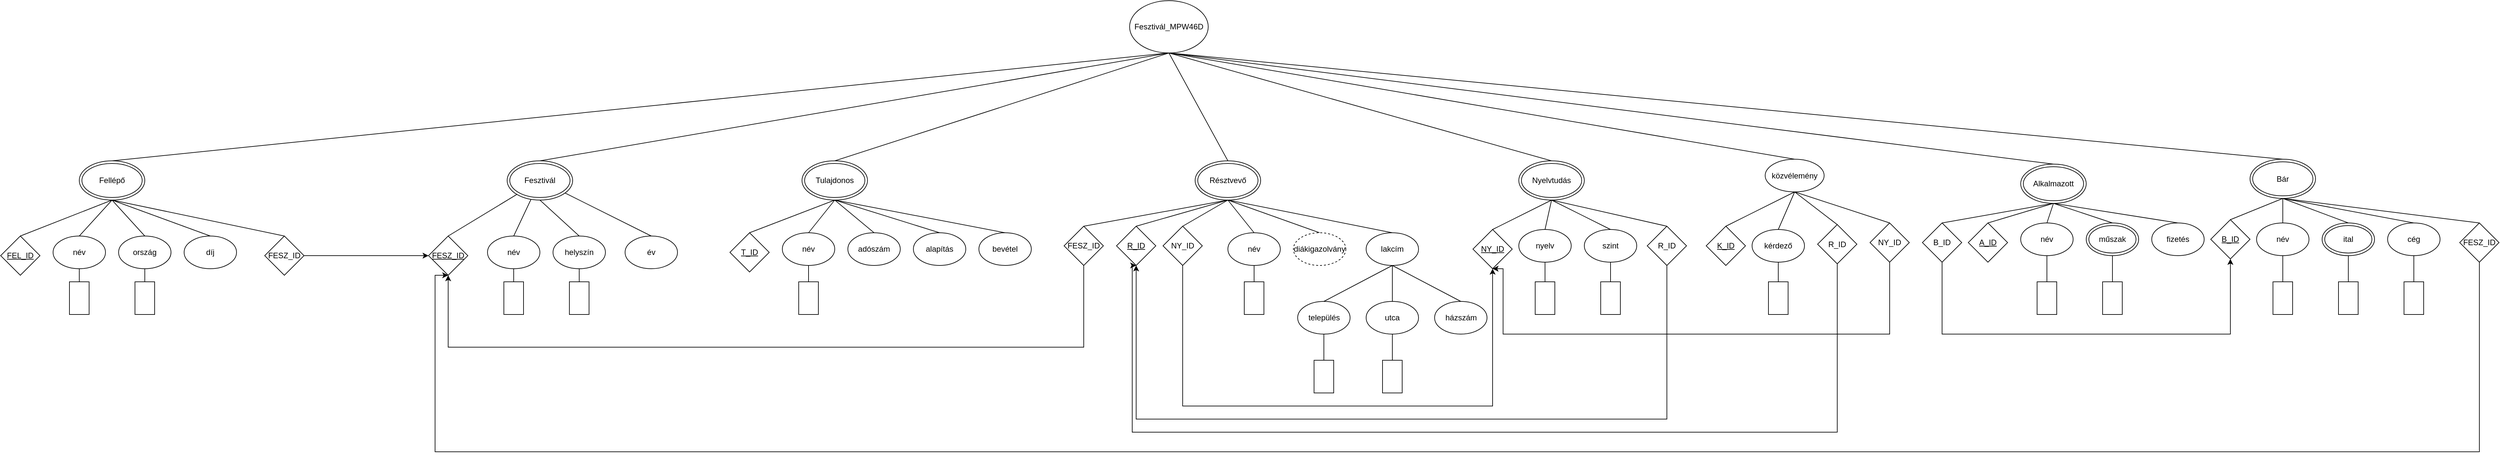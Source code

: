 <mxfile version="20.5.3" type="device"><diagram name="1 oldal" id="101MxTv3Xg7tG3kSUqli"><mxGraphModel dx="2249" dy="840" grid="1" gridSize="10" guides="1" tooltips="1" connect="1" arrows="1" fold="1" page="1" pageScale="1" pageWidth="827" pageHeight="1169" math="0" shadow="0"><root><mxCell id="0"/><mxCell id="1" parent="0"/><mxCell id="aKQIrIqUcrQ44Z01r4tK-48" style="rounded=0;orthogonalLoop=1;jettySize=auto;html=1;exitX=0.5;exitY=0;exitDx=0;exitDy=0;endArrow=none;endFill=0;" parent="1" source="aKQIrIqUcrQ44Z01r4tK-22" target="aKQIrIqUcrQ44Z01r4tK-35" edge="1"><mxGeometry relative="1" as="geometry"/></mxCell><mxCell id="aKQIrIqUcrQ44Z01r4tK-22" value="&lt;u&gt;FESZ_ID&lt;/u&gt;" style="rhombus;whiteSpace=wrap;html=1;" parent="1" vertex="1"><mxGeometry x="60" y="450" width="60" height="60" as="geometry"/></mxCell><mxCell id="aKQIrIqUcrQ44Z01r4tK-49" style="rounded=0;orthogonalLoop=1;jettySize=auto;html=1;exitX=0.5;exitY=0;exitDx=0;exitDy=0;endArrow=none;endFill=0;" parent="1" source="aKQIrIqUcrQ44Z01r4tK-23" target="aKQIrIqUcrQ44Z01r4tK-35" edge="1"><mxGeometry relative="1" as="geometry"/></mxCell><mxCell id="Y5P5BFj-I7eYwHxL4jxm-52" style="edgeStyle=orthogonalEdgeStyle;rounded=0;orthogonalLoop=1;jettySize=auto;html=1;exitX=0.5;exitY=1;exitDx=0;exitDy=0;entryX=0.5;entryY=0;entryDx=0;entryDy=0;endArrow=none;endFill=0;" edge="1" parent="1" source="aKQIrIqUcrQ44Z01r4tK-23" target="Y5P5BFj-I7eYwHxL4jxm-47"><mxGeometry relative="1" as="geometry"/></mxCell><mxCell id="aKQIrIqUcrQ44Z01r4tK-23" value="név" style="ellipse;whiteSpace=wrap;html=1;" parent="1" vertex="1"><mxGeometry x="150" y="450" width="80" height="50" as="geometry"/></mxCell><mxCell id="aKQIrIqUcrQ44Z01r4tK-50" style="rounded=0;orthogonalLoop=1;jettySize=auto;html=1;exitX=0.5;exitY=0;exitDx=0;exitDy=0;entryX=0.5;entryY=1;entryDx=0;entryDy=0;endArrow=none;endFill=0;" parent="1" source="aKQIrIqUcrQ44Z01r4tK-24" target="aKQIrIqUcrQ44Z01r4tK-35" edge="1"><mxGeometry relative="1" as="geometry"/></mxCell><mxCell id="Y5P5BFj-I7eYwHxL4jxm-53" style="edgeStyle=orthogonalEdgeStyle;rounded=0;orthogonalLoop=1;jettySize=auto;html=1;exitX=0.5;exitY=1;exitDx=0;exitDy=0;entryX=0.5;entryY=0;entryDx=0;entryDy=0;endArrow=none;endFill=0;" edge="1" parent="1" source="aKQIrIqUcrQ44Z01r4tK-24" target="Y5P5BFj-I7eYwHxL4jxm-46"><mxGeometry relative="1" as="geometry"/></mxCell><mxCell id="aKQIrIqUcrQ44Z01r4tK-24" value="helyszín" style="ellipse;whiteSpace=wrap;html=1;" parent="1" vertex="1"><mxGeometry x="250" y="450" width="80" height="50" as="geometry"/></mxCell><mxCell id="aKQIrIqUcrQ44Z01r4tK-51" style="rounded=0;orthogonalLoop=1;jettySize=auto;html=1;exitX=0.5;exitY=0;exitDx=0;exitDy=0;endArrow=none;endFill=0;" parent="1" source="aKQIrIqUcrQ44Z01r4tK-25" target="aKQIrIqUcrQ44Z01r4tK-35" edge="1"><mxGeometry relative="1" as="geometry"/></mxCell><mxCell id="aKQIrIqUcrQ44Z01r4tK-25" value="év" style="ellipse;whiteSpace=wrap;html=1;" parent="1" vertex="1"><mxGeometry x="360" y="450" width="80" height="50" as="geometry"/></mxCell><mxCell id="aKQIrIqUcrQ44Z01r4tK-127" style="rounded=0;orthogonalLoop=1;jettySize=auto;html=1;exitX=0.5;exitY=0;exitDx=0;exitDy=0;entryX=0.5;entryY=1;entryDx=0;entryDy=0;endArrow=none;endFill=0;" parent="1" source="aKQIrIqUcrQ44Z01r4tK-35" target="aKQIrIqUcrQ44Z01r4tK-125" edge="1"><mxGeometry relative="1" as="geometry"/></mxCell><mxCell id="aKQIrIqUcrQ44Z01r4tK-35" value="Fesztivál" style="ellipse;shape=doubleEllipse;whiteSpace=wrap;html=1;" parent="1" vertex="1"><mxGeometry x="180" y="335" width="100" height="60" as="geometry"/></mxCell><mxCell id="aKQIrIqUcrQ44Z01r4tK-128" style="rounded=0;orthogonalLoop=1;jettySize=auto;html=1;exitX=0.5;exitY=0;exitDx=0;exitDy=0;entryX=0.5;entryY=1;entryDx=0;entryDy=0;endArrow=none;endFill=0;" parent="1" source="aKQIrIqUcrQ44Z01r4tK-41" target="aKQIrIqUcrQ44Z01r4tK-125" edge="1"><mxGeometry relative="1" as="geometry"/></mxCell><mxCell id="aKQIrIqUcrQ44Z01r4tK-41" value="Tulajdonos" style="ellipse;shape=doubleEllipse;whiteSpace=wrap;html=1;" parent="1" vertex="1"><mxGeometry x="630" y="335" width="100" height="60" as="geometry"/></mxCell><mxCell id="aKQIrIqUcrQ44Z01r4tK-53" style="rounded=0;orthogonalLoop=1;jettySize=auto;html=1;exitX=0.5;exitY=0;exitDx=0;exitDy=0;entryX=0.5;entryY=1;entryDx=0;entryDy=0;endArrow=none;endFill=0;" parent="1" source="aKQIrIqUcrQ44Z01r4tK-42" target="aKQIrIqUcrQ44Z01r4tK-41" edge="1"><mxGeometry relative="1" as="geometry"/></mxCell><mxCell id="Y5P5BFj-I7eYwHxL4jxm-54" style="edgeStyle=orthogonalEdgeStyle;rounded=0;orthogonalLoop=1;jettySize=auto;html=1;exitX=0.5;exitY=1;exitDx=0;exitDy=0;entryX=0.5;entryY=0;entryDx=0;entryDy=0;endArrow=none;endFill=0;" edge="1" parent="1" source="aKQIrIqUcrQ44Z01r4tK-42" target="Y5P5BFj-I7eYwHxL4jxm-45"><mxGeometry relative="1" as="geometry"/></mxCell><mxCell id="aKQIrIqUcrQ44Z01r4tK-42" value="név" style="ellipse;whiteSpace=wrap;html=1;" parent="1" vertex="1"><mxGeometry x="600" y="445" width="80" height="50" as="geometry"/></mxCell><mxCell id="aKQIrIqUcrQ44Z01r4tK-54" style="rounded=0;orthogonalLoop=1;jettySize=auto;html=1;exitX=0.5;exitY=0;exitDx=0;exitDy=0;entryX=0.5;entryY=1;entryDx=0;entryDy=0;endArrow=none;endFill=0;" parent="1" source="aKQIrIqUcrQ44Z01r4tK-43" target="aKQIrIqUcrQ44Z01r4tK-41" edge="1"><mxGeometry relative="1" as="geometry"/></mxCell><mxCell id="aKQIrIqUcrQ44Z01r4tK-43" value="adószám" style="ellipse;whiteSpace=wrap;html=1;" parent="1" vertex="1"><mxGeometry x="700" y="445" width="80" height="50" as="geometry"/></mxCell><mxCell id="aKQIrIqUcrQ44Z01r4tK-52" style="rounded=0;orthogonalLoop=1;jettySize=auto;html=1;exitX=0.5;exitY=0;exitDx=0;exitDy=0;entryX=0.5;entryY=1;entryDx=0;entryDy=0;endArrow=none;endFill=0;" parent="1" source="aKQIrIqUcrQ44Z01r4tK-44" target="aKQIrIqUcrQ44Z01r4tK-41" edge="1"><mxGeometry relative="1" as="geometry"/></mxCell><mxCell id="aKQIrIqUcrQ44Z01r4tK-44" value="&lt;u&gt;T_ID&lt;/u&gt;" style="rhombus;whiteSpace=wrap;html=1;" parent="1" vertex="1"><mxGeometry x="520" y="445" width="60" height="60" as="geometry"/></mxCell><mxCell id="aKQIrIqUcrQ44Z01r4tK-56" style="rounded=0;orthogonalLoop=1;jettySize=auto;html=1;exitX=0.5;exitY=0;exitDx=0;exitDy=0;entryX=0.5;entryY=1;entryDx=0;entryDy=0;endArrow=none;endFill=0;" parent="1" source="aKQIrIqUcrQ44Z01r4tK-55" target="aKQIrIqUcrQ44Z01r4tK-41" edge="1"><mxGeometry relative="1" as="geometry"/></mxCell><mxCell id="aKQIrIqUcrQ44Z01r4tK-55" value="alapítás" style="ellipse;whiteSpace=wrap;html=1;" parent="1" vertex="1"><mxGeometry x="800" y="445" width="80" height="50" as="geometry"/></mxCell><mxCell id="aKQIrIqUcrQ44Z01r4tK-58" style="rounded=0;orthogonalLoop=1;jettySize=auto;html=1;exitX=0.5;exitY=0;exitDx=0;exitDy=0;entryX=0.5;entryY=1;entryDx=0;entryDy=0;endArrow=none;endFill=0;" parent="1" source="aKQIrIqUcrQ44Z01r4tK-57" target="aKQIrIqUcrQ44Z01r4tK-41" edge="1"><mxGeometry relative="1" as="geometry"/></mxCell><mxCell id="aKQIrIqUcrQ44Z01r4tK-57" value="bevétel" style="ellipse;whiteSpace=wrap;html=1;" parent="1" vertex="1"><mxGeometry x="900" y="445" width="80" height="50" as="geometry"/></mxCell><mxCell id="aKQIrIqUcrQ44Z01r4tK-126" style="rounded=0;orthogonalLoop=1;jettySize=auto;html=1;exitX=0.5;exitY=0;exitDx=0;exitDy=0;entryX=0.5;entryY=1;entryDx=0;entryDy=0;endArrow=none;endFill=0;" parent="1" source="aKQIrIqUcrQ44Z01r4tK-59" target="aKQIrIqUcrQ44Z01r4tK-125" edge="1"><mxGeometry relative="1" as="geometry"/></mxCell><mxCell id="aKQIrIqUcrQ44Z01r4tK-59" value="Fellépő" style="ellipse;shape=doubleEllipse;whiteSpace=wrap;html=1;" parent="1" vertex="1"><mxGeometry x="-473" y="335" width="100" height="60" as="geometry"/></mxCell><mxCell id="aKQIrIqUcrQ44Z01r4tK-60" style="rounded=0;orthogonalLoop=1;jettySize=auto;html=1;exitX=0.5;exitY=0;exitDx=0;exitDy=0;entryX=0.5;entryY=1;entryDx=0;entryDy=0;endArrow=none;endFill=0;" parent="1" source="aKQIrIqUcrQ44Z01r4tK-61" target="aKQIrIqUcrQ44Z01r4tK-59" edge="1"><mxGeometry relative="1" as="geometry"/></mxCell><mxCell id="Y5P5BFj-I7eYwHxL4jxm-50" style="edgeStyle=orthogonalEdgeStyle;rounded=0;orthogonalLoop=1;jettySize=auto;html=1;exitX=0.5;exitY=1;exitDx=0;exitDy=0;entryX=0.5;entryY=0;entryDx=0;entryDy=0;endArrow=none;endFill=0;" edge="1" parent="1" source="aKQIrIqUcrQ44Z01r4tK-61" target="Y5P5BFj-I7eYwHxL4jxm-48"><mxGeometry relative="1" as="geometry"/></mxCell><mxCell id="aKQIrIqUcrQ44Z01r4tK-61" value="név" style="ellipse;whiteSpace=wrap;html=1;" parent="1" vertex="1"><mxGeometry x="-513" y="450" width="80" height="50" as="geometry"/></mxCell><mxCell id="aKQIrIqUcrQ44Z01r4tK-62" style="rounded=0;orthogonalLoop=1;jettySize=auto;html=1;exitX=0.5;exitY=0;exitDx=0;exitDy=0;entryX=0.5;entryY=1;entryDx=0;entryDy=0;endArrow=none;endFill=0;" parent="1" source="aKQIrIqUcrQ44Z01r4tK-63" target="aKQIrIqUcrQ44Z01r4tK-59" edge="1"><mxGeometry relative="1" as="geometry"/></mxCell><mxCell id="Y5P5BFj-I7eYwHxL4jxm-51" style="edgeStyle=orthogonalEdgeStyle;rounded=0;orthogonalLoop=1;jettySize=auto;html=1;exitX=0.5;exitY=1;exitDx=0;exitDy=0;entryX=0.5;entryY=0;entryDx=0;entryDy=0;endArrow=none;endFill=0;" edge="1" parent="1" source="aKQIrIqUcrQ44Z01r4tK-63" target="Y5P5BFj-I7eYwHxL4jxm-49"><mxGeometry relative="1" as="geometry"/></mxCell><mxCell id="aKQIrIqUcrQ44Z01r4tK-63" value="ország" style="ellipse;whiteSpace=wrap;html=1;" parent="1" vertex="1"><mxGeometry x="-413" y="450" width="80" height="50" as="geometry"/></mxCell><mxCell id="aKQIrIqUcrQ44Z01r4tK-64" style="rounded=0;orthogonalLoop=1;jettySize=auto;html=1;exitX=0.5;exitY=0;exitDx=0;exitDy=0;entryX=0.5;entryY=1;entryDx=0;entryDy=0;endArrow=none;endFill=0;" parent="1" source="aKQIrIqUcrQ44Z01r4tK-65" target="aKQIrIqUcrQ44Z01r4tK-59" edge="1"><mxGeometry relative="1" as="geometry"/></mxCell><mxCell id="aKQIrIqUcrQ44Z01r4tK-65" value="&lt;u&gt;FEL_ID&lt;/u&gt;" style="rhombus;whiteSpace=wrap;html=1;" parent="1" vertex="1"><mxGeometry x="-593" y="450" width="60" height="60" as="geometry"/></mxCell><mxCell id="aKQIrIqUcrQ44Z01r4tK-66" style="rounded=0;orthogonalLoop=1;jettySize=auto;html=1;exitX=0.5;exitY=0;exitDx=0;exitDy=0;entryX=0.5;entryY=1;entryDx=0;entryDy=0;endArrow=none;endFill=0;" parent="1" source="aKQIrIqUcrQ44Z01r4tK-67" target="aKQIrIqUcrQ44Z01r4tK-59" edge="1"><mxGeometry relative="1" as="geometry"/></mxCell><mxCell id="aKQIrIqUcrQ44Z01r4tK-67" value="díj" style="ellipse;whiteSpace=wrap;html=1;" parent="1" vertex="1"><mxGeometry x="-313" y="450" width="80" height="50" as="geometry"/></mxCell><mxCell id="aKQIrIqUcrQ44Z01r4tK-132" style="rounded=0;orthogonalLoop=1;jettySize=auto;html=1;exitX=0.5;exitY=0;exitDx=0;exitDy=0;entryX=0.5;entryY=1;entryDx=0;entryDy=0;endArrow=none;endFill=0;" parent="1" source="aKQIrIqUcrQ44Z01r4tK-70" target="aKQIrIqUcrQ44Z01r4tK-125" edge="1"><mxGeometry relative="1" as="geometry"/></mxCell><mxCell id="aKQIrIqUcrQ44Z01r4tK-70" value="Bár" style="ellipse;shape=doubleEllipse;whiteSpace=wrap;html=1;" parent="1" vertex="1"><mxGeometry x="2840" y="332.5" width="100" height="60" as="geometry"/></mxCell><mxCell id="aKQIrIqUcrQ44Z01r4tK-71" style="rounded=0;orthogonalLoop=1;jettySize=auto;html=1;exitX=0.5;exitY=0;exitDx=0;exitDy=0;entryX=0.5;entryY=1;entryDx=0;entryDy=0;endArrow=none;endFill=0;" parent="1" source="aKQIrIqUcrQ44Z01r4tK-72" target="aKQIrIqUcrQ44Z01r4tK-70" edge="1"><mxGeometry relative="1" as="geometry"/></mxCell><mxCell id="Y5P5BFj-I7eYwHxL4jxm-63" style="edgeStyle=orthogonalEdgeStyle;rounded=0;orthogonalLoop=1;jettySize=auto;html=1;exitX=0.5;exitY=1;exitDx=0;exitDy=0;entryX=0.5;entryY=0;entryDx=0;entryDy=0;endArrow=none;endFill=0;" edge="1" parent="1" source="aKQIrIqUcrQ44Z01r4tK-72" target="Y5P5BFj-I7eYwHxL4jxm-36"><mxGeometry relative="1" as="geometry"/></mxCell><mxCell id="aKQIrIqUcrQ44Z01r4tK-72" value="név" style="ellipse;whiteSpace=wrap;html=1;" parent="1" vertex="1"><mxGeometry x="2850" y="430" width="80" height="50" as="geometry"/></mxCell><mxCell id="aKQIrIqUcrQ44Z01r4tK-75" style="rounded=0;orthogonalLoop=1;jettySize=auto;html=1;exitX=0.5;exitY=0;exitDx=0;exitDy=0;entryX=0.5;entryY=1;entryDx=0;entryDy=0;endArrow=none;endFill=0;" parent="1" source="aKQIrIqUcrQ44Z01r4tK-76" target="aKQIrIqUcrQ44Z01r4tK-70" edge="1"><mxGeometry relative="1" as="geometry"/></mxCell><mxCell id="aKQIrIqUcrQ44Z01r4tK-76" value="&lt;u&gt;B_ID&lt;/u&gt;" style="rhombus;whiteSpace=wrap;html=1;" parent="1" vertex="1"><mxGeometry x="2780" y="425" width="60" height="60" as="geometry"/></mxCell><mxCell id="aKQIrIqUcrQ44Z01r4tK-77" style="rounded=0;orthogonalLoop=1;jettySize=auto;html=1;exitX=0.5;exitY=0;exitDx=0;exitDy=0;entryX=0.5;entryY=1;entryDx=0;entryDy=0;endArrow=none;endFill=0;" parent="1" source="aKQIrIqUcrQ44Z01r4tK-78" target="aKQIrIqUcrQ44Z01r4tK-70" edge="1"><mxGeometry relative="1" as="geometry"/></mxCell><mxCell id="Y5P5BFj-I7eYwHxL4jxm-65" style="edgeStyle=orthogonalEdgeStyle;rounded=0;orthogonalLoop=1;jettySize=auto;html=1;exitX=0.5;exitY=1;exitDx=0;exitDy=0;entryX=0.5;entryY=0;entryDx=0;entryDy=0;endArrow=none;endFill=0;" edge="1" parent="1" source="aKQIrIqUcrQ44Z01r4tK-78" target="Y5P5BFj-I7eYwHxL4jxm-34"><mxGeometry relative="1" as="geometry"/></mxCell><mxCell id="aKQIrIqUcrQ44Z01r4tK-78" value="cég" style="ellipse;whiteSpace=wrap;html=1;" parent="1" vertex="1"><mxGeometry x="3050" y="430" width="80" height="50" as="geometry"/></mxCell><mxCell id="aKQIrIqUcrQ44Z01r4tK-83" style="rounded=0;orthogonalLoop=1;jettySize=auto;html=1;exitX=0.5;exitY=0;exitDx=0;exitDy=0;entryX=0.5;entryY=1;entryDx=0;entryDy=0;endArrow=none;endFill=0;" parent="1" source="aKQIrIqUcrQ44Z01r4tK-81" target="aKQIrIqUcrQ44Z01r4tK-70" edge="1"><mxGeometry relative="1" as="geometry"/></mxCell><mxCell id="Y5P5BFj-I7eYwHxL4jxm-64" style="edgeStyle=orthogonalEdgeStyle;rounded=0;orthogonalLoop=1;jettySize=auto;html=1;exitX=0.5;exitY=1;exitDx=0;exitDy=0;entryX=0.5;entryY=0;entryDx=0;entryDy=0;endArrow=none;endFill=0;" edge="1" parent="1" source="aKQIrIqUcrQ44Z01r4tK-81" target="Y5P5BFj-I7eYwHxL4jxm-35"><mxGeometry relative="1" as="geometry"/></mxCell><mxCell id="aKQIrIqUcrQ44Z01r4tK-81" value="ital" style="ellipse;shape=doubleEllipse;whiteSpace=wrap;html=1;" parent="1" vertex="1"><mxGeometry x="2950" y="430" width="80" height="50" as="geometry"/></mxCell><mxCell id="aKQIrIqUcrQ44Z01r4tK-130" style="rounded=0;orthogonalLoop=1;jettySize=auto;html=1;exitX=0.5;exitY=0;exitDx=0;exitDy=0;entryX=0.5;entryY=1;entryDx=0;entryDy=0;endArrow=none;endFill=0;" parent="1" source="aKQIrIqUcrQ44Z01r4tK-84" target="aKQIrIqUcrQ44Z01r4tK-125" edge="1"><mxGeometry relative="1" as="geometry"/></mxCell><mxCell id="aKQIrIqUcrQ44Z01r4tK-84" value="Alkalmazott" style="ellipse;shape=doubleEllipse;whiteSpace=wrap;html=1;" parent="1" vertex="1"><mxGeometry x="2490" y="340" width="100" height="60" as="geometry"/></mxCell><mxCell id="aKQIrIqUcrQ44Z01r4tK-85" style="rounded=0;orthogonalLoop=1;jettySize=auto;html=1;exitX=0.5;exitY=0;exitDx=0;exitDy=0;entryX=0.5;entryY=1;entryDx=0;entryDy=0;endArrow=none;endFill=0;" parent="1" source="aKQIrIqUcrQ44Z01r4tK-86" target="aKQIrIqUcrQ44Z01r4tK-84" edge="1"><mxGeometry relative="1" as="geometry"/></mxCell><mxCell id="Y5P5BFj-I7eYwHxL4jxm-61" style="edgeStyle=orthogonalEdgeStyle;rounded=0;orthogonalLoop=1;jettySize=auto;html=1;exitX=0.5;exitY=1;exitDx=0;exitDy=0;entryX=0.5;entryY=0;entryDx=0;entryDy=0;endArrow=none;endFill=0;" edge="1" parent="1" source="aKQIrIqUcrQ44Z01r4tK-86" target="Y5P5BFj-I7eYwHxL4jxm-37"><mxGeometry relative="1" as="geometry"/></mxCell><mxCell id="aKQIrIqUcrQ44Z01r4tK-86" value="név" style="ellipse;whiteSpace=wrap;html=1;" parent="1" vertex="1"><mxGeometry x="2490" y="430" width="80" height="50" as="geometry"/></mxCell><mxCell id="aKQIrIqUcrQ44Z01r4tK-87" style="rounded=0;orthogonalLoop=1;jettySize=auto;html=1;exitX=0.5;exitY=0;exitDx=0;exitDy=0;entryX=0.5;entryY=1;entryDx=0;entryDy=0;endArrow=none;endFill=0;" parent="1" source="aKQIrIqUcrQ44Z01r4tK-93" target="aKQIrIqUcrQ44Z01r4tK-84" edge="1"><mxGeometry relative="1" as="geometry"><mxPoint x="2600" y="450" as="sourcePoint"/></mxGeometry></mxCell><mxCell id="aKQIrIqUcrQ44Z01r4tK-89" style="rounded=0;orthogonalLoop=1;jettySize=auto;html=1;exitX=0.5;exitY=0;exitDx=0;exitDy=0;entryX=0.5;entryY=1;entryDx=0;entryDy=0;endArrow=none;endFill=0;" parent="1" source="aKQIrIqUcrQ44Z01r4tK-90" target="aKQIrIqUcrQ44Z01r4tK-84" edge="1"><mxGeometry relative="1" as="geometry"/></mxCell><mxCell id="aKQIrIqUcrQ44Z01r4tK-90" value="&lt;u&gt;A_ID&lt;/u&gt;" style="rhombus;whiteSpace=wrap;html=1;" parent="1" vertex="1"><mxGeometry x="2410" y="430" width="60" height="60" as="geometry"/></mxCell><mxCell id="aKQIrIqUcrQ44Z01r4tK-91" style="rounded=0;orthogonalLoop=1;jettySize=auto;html=1;exitX=0.5;exitY=0;exitDx=0;exitDy=0;entryX=0.5;entryY=1;entryDx=0;entryDy=0;endArrow=none;endFill=0;" parent="1" source="aKQIrIqUcrQ44Z01r4tK-92" target="aKQIrIqUcrQ44Z01r4tK-84" edge="1"><mxGeometry relative="1" as="geometry"/></mxCell><mxCell id="aKQIrIqUcrQ44Z01r4tK-92" value="fizetés" style="ellipse;whiteSpace=wrap;html=1;" parent="1" vertex="1"><mxGeometry x="2690" y="430" width="80" height="50" as="geometry"/></mxCell><mxCell id="Y5P5BFj-I7eYwHxL4jxm-62" style="edgeStyle=orthogonalEdgeStyle;rounded=0;orthogonalLoop=1;jettySize=auto;html=1;exitX=0.5;exitY=1;exitDx=0;exitDy=0;entryX=0.5;entryY=0;entryDx=0;entryDy=0;endArrow=none;endFill=0;" edge="1" parent="1" source="aKQIrIqUcrQ44Z01r4tK-93" target="Y5P5BFj-I7eYwHxL4jxm-38"><mxGeometry relative="1" as="geometry"/></mxCell><mxCell id="aKQIrIqUcrQ44Z01r4tK-93" value="műszak" style="ellipse;shape=doubleEllipse;whiteSpace=wrap;html=1;" parent="1" vertex="1"><mxGeometry x="2590" y="430" width="80" height="50" as="geometry"/></mxCell><mxCell id="aKQIrIqUcrQ44Z01r4tK-129" style="rounded=0;orthogonalLoop=1;jettySize=auto;html=1;exitX=0.5;exitY=0;exitDx=0;exitDy=0;entryX=0.5;entryY=1;entryDx=0;entryDy=0;endArrow=none;endFill=0;" parent="1" source="aKQIrIqUcrQ44Z01r4tK-94" target="aKQIrIqUcrQ44Z01r4tK-125" edge="1"><mxGeometry relative="1" as="geometry"/></mxCell><mxCell id="aKQIrIqUcrQ44Z01r4tK-94" value="Résztvevő" style="ellipse;shape=doubleEllipse;whiteSpace=wrap;html=1;" parent="1" vertex="1"><mxGeometry x="1230" y="335" width="100" height="60" as="geometry"/></mxCell><mxCell id="aKQIrIqUcrQ44Z01r4tK-95" style="rounded=0;orthogonalLoop=1;jettySize=auto;html=1;exitX=0.5;exitY=0;exitDx=0;exitDy=0;entryX=0.5;entryY=1;entryDx=0;entryDy=0;endArrow=none;endFill=0;" parent="1" source="aKQIrIqUcrQ44Z01r4tK-96" target="aKQIrIqUcrQ44Z01r4tK-94" edge="1"><mxGeometry relative="1" as="geometry"/></mxCell><mxCell id="Y5P5BFj-I7eYwHxL4jxm-55" style="edgeStyle=orthogonalEdgeStyle;rounded=0;orthogonalLoop=1;jettySize=auto;html=1;exitX=0.5;exitY=1;exitDx=0;exitDy=0;entryX=0.5;entryY=0;entryDx=0;entryDy=0;endArrow=none;endFill=0;" edge="1" parent="1" source="aKQIrIqUcrQ44Z01r4tK-96" target="Y5P5BFj-I7eYwHxL4jxm-44"><mxGeometry relative="1" as="geometry"/></mxCell><mxCell id="aKQIrIqUcrQ44Z01r4tK-96" value="név" style="ellipse;whiteSpace=wrap;html=1;" parent="1" vertex="1"><mxGeometry x="1280" y="445" width="80" height="50" as="geometry"/></mxCell><mxCell id="aKQIrIqUcrQ44Z01r4tK-99" style="rounded=0;orthogonalLoop=1;jettySize=auto;html=1;exitX=0.5;exitY=0;exitDx=0;exitDy=0;entryX=0.5;entryY=1;entryDx=0;entryDy=0;endArrow=none;endFill=0;" parent="1" source="aKQIrIqUcrQ44Z01r4tK-100" target="aKQIrIqUcrQ44Z01r4tK-94" edge="1"><mxGeometry relative="1" as="geometry"/></mxCell><mxCell id="aKQIrIqUcrQ44Z01r4tK-100" value="&lt;u&gt;R_ID&lt;/u&gt;" style="rhombus;whiteSpace=wrap;html=1;" parent="1" vertex="1"><mxGeometry x="1110" y="435" width="60" height="60" as="geometry"/></mxCell><mxCell id="aKQIrIqUcrQ44Z01r4tK-105" style="rounded=0;orthogonalLoop=1;jettySize=auto;html=1;exitX=0.5;exitY=0;exitDx=0;exitDy=0;entryX=0.5;entryY=1;entryDx=0;entryDy=0;endArrow=none;endFill=0;" parent="1" source="aKQIrIqUcrQ44Z01r4tK-104" target="aKQIrIqUcrQ44Z01r4tK-94" edge="1"><mxGeometry relative="1" as="geometry"/></mxCell><mxCell id="aKQIrIqUcrQ44Z01r4tK-104" value="diákigazolvány" style="ellipse;whiteSpace=wrap;html=1;dashed=1;" parent="1" vertex="1"><mxGeometry x="1380" y="445" width="80" height="50" as="geometry"/></mxCell><mxCell id="aKQIrIqUcrQ44Z01r4tK-108" style="rounded=0;orthogonalLoop=1;jettySize=auto;html=1;exitX=0.5;exitY=0;exitDx=0;exitDy=0;entryX=0.5;entryY=1;entryDx=0;entryDy=0;endArrow=none;endFill=0;" parent="1" source="aKQIrIqUcrQ44Z01r4tK-107" target="aKQIrIqUcrQ44Z01r4tK-94" edge="1"><mxGeometry relative="1" as="geometry"/></mxCell><mxCell id="aKQIrIqUcrQ44Z01r4tK-107" value="lakcím" style="ellipse;whiteSpace=wrap;html=1;" parent="1" vertex="1"><mxGeometry x="1491" y="445" width="80" height="50" as="geometry"/></mxCell><mxCell id="aKQIrIqUcrQ44Z01r4tK-113" style="rounded=0;orthogonalLoop=1;jettySize=auto;html=1;exitX=0.5;exitY=0;exitDx=0;exitDy=0;entryX=0.5;entryY=1;entryDx=0;entryDy=0;endArrow=none;endFill=0;" parent="1" source="aKQIrIqUcrQ44Z01r4tK-110" target="aKQIrIqUcrQ44Z01r4tK-107" edge="1"><mxGeometry relative="1" as="geometry"/></mxCell><mxCell id="Y5P5BFj-I7eYwHxL4jxm-56" style="edgeStyle=orthogonalEdgeStyle;rounded=0;orthogonalLoop=1;jettySize=auto;html=1;exitX=0.5;exitY=1;exitDx=0;exitDy=0;entryX=0.5;entryY=0;entryDx=0;entryDy=0;endArrow=none;endFill=0;" edge="1" parent="1" source="aKQIrIqUcrQ44Z01r4tK-110" target="Y5P5BFj-I7eYwHxL4jxm-43"><mxGeometry relative="1" as="geometry"/></mxCell><mxCell id="aKQIrIqUcrQ44Z01r4tK-110" value="település" style="ellipse;whiteSpace=wrap;html=1;" parent="1" vertex="1"><mxGeometry x="1386.5" y="550" width="80" height="50" as="geometry"/></mxCell><mxCell id="aKQIrIqUcrQ44Z01r4tK-114" style="rounded=0;orthogonalLoop=1;jettySize=auto;html=1;exitX=0.5;exitY=0;exitDx=0;exitDy=0;entryX=0.5;entryY=1;entryDx=0;entryDy=0;endArrow=none;endFill=0;" parent="1" source="aKQIrIqUcrQ44Z01r4tK-111" target="aKQIrIqUcrQ44Z01r4tK-107" edge="1"><mxGeometry relative="1" as="geometry"/></mxCell><mxCell id="Y5P5BFj-I7eYwHxL4jxm-57" style="edgeStyle=orthogonalEdgeStyle;rounded=0;orthogonalLoop=1;jettySize=auto;html=1;exitX=0.5;exitY=1;exitDx=0;exitDy=0;entryX=0.5;entryY=0;entryDx=0;entryDy=0;endArrow=none;endFill=0;" edge="1" parent="1" source="aKQIrIqUcrQ44Z01r4tK-111" target="Y5P5BFj-I7eYwHxL4jxm-42"><mxGeometry relative="1" as="geometry"/></mxCell><mxCell id="aKQIrIqUcrQ44Z01r4tK-111" value="utca" style="ellipse;whiteSpace=wrap;html=1;" parent="1" vertex="1"><mxGeometry x="1491" y="550" width="80" height="50" as="geometry"/></mxCell><mxCell id="aKQIrIqUcrQ44Z01r4tK-115" style="rounded=0;orthogonalLoop=1;jettySize=auto;html=1;exitX=0.5;exitY=0;exitDx=0;exitDy=0;entryX=0.5;entryY=1;entryDx=0;entryDy=0;endArrow=none;endFill=0;" parent="1" source="aKQIrIqUcrQ44Z01r4tK-112" target="aKQIrIqUcrQ44Z01r4tK-107" edge="1"><mxGeometry relative="1" as="geometry"/></mxCell><mxCell id="aKQIrIqUcrQ44Z01r4tK-112" value="házszám" style="ellipse;whiteSpace=wrap;html=1;" parent="1" vertex="1"><mxGeometry x="1595.5" y="550" width="80" height="50" as="geometry"/></mxCell><mxCell id="aKQIrIqUcrQ44Z01r4tK-131" style="rounded=0;orthogonalLoop=1;jettySize=auto;html=1;exitX=0.5;exitY=0;exitDx=0;exitDy=0;entryX=0.5;entryY=1;entryDx=0;entryDy=0;endArrow=none;endFill=0;" parent="1" source="aKQIrIqUcrQ44Z01r4tK-116" target="aKQIrIqUcrQ44Z01r4tK-125" edge="1"><mxGeometry relative="1" as="geometry"/></mxCell><mxCell id="aKQIrIqUcrQ44Z01r4tK-116" value="Nyelvtudás" style="ellipse;shape=doubleEllipse;whiteSpace=wrap;html=1;" parent="1" vertex="1"><mxGeometry x="1724" y="335" width="100" height="60" as="geometry"/></mxCell><mxCell id="Y5P5BFj-I7eYwHxL4jxm-30" style="edgeStyle=none;rounded=0;orthogonalLoop=1;jettySize=auto;html=1;exitX=0.5;exitY=0;exitDx=0;exitDy=0;entryX=0.5;entryY=1;entryDx=0;entryDy=0;endArrow=none;endFill=0;" edge="1" parent="1" source="aKQIrIqUcrQ44Z01r4tK-118" target="aKQIrIqUcrQ44Z01r4tK-116"><mxGeometry relative="1" as="geometry"/></mxCell><mxCell id="Y5P5BFj-I7eYwHxL4jxm-58" style="edgeStyle=orthogonalEdgeStyle;rounded=0;orthogonalLoop=1;jettySize=auto;html=1;exitX=0.5;exitY=1;exitDx=0;exitDy=0;entryX=0.5;entryY=0;entryDx=0;entryDy=0;endArrow=none;endFill=0;" edge="1" parent="1" source="aKQIrIqUcrQ44Z01r4tK-118" target="Y5P5BFj-I7eYwHxL4jxm-41"><mxGeometry relative="1" as="geometry"/></mxCell><mxCell id="aKQIrIqUcrQ44Z01r4tK-118" value="nyelv" style="ellipse;whiteSpace=wrap;html=1;" parent="1" vertex="1"><mxGeometry x="1724" y="440" width="80" height="50" as="geometry"/></mxCell><mxCell id="Y5P5BFj-I7eYwHxL4jxm-31" style="edgeStyle=none;rounded=0;orthogonalLoop=1;jettySize=auto;html=1;exitX=0.5;exitY=0;exitDx=0;exitDy=0;entryX=0.5;entryY=1;entryDx=0;entryDy=0;endArrow=none;endFill=0;" edge="1" parent="1" source="aKQIrIqUcrQ44Z01r4tK-120" target="aKQIrIqUcrQ44Z01r4tK-116"><mxGeometry relative="1" as="geometry"/></mxCell><mxCell id="aKQIrIqUcrQ44Z01r4tK-120" value="&lt;u&gt;NY_ID&lt;/u&gt;" style="rhombus;whiteSpace=wrap;html=1;" parent="1" vertex="1"><mxGeometry x="1654" y="440" width="60" height="60" as="geometry"/></mxCell><mxCell id="aKQIrIqUcrQ44Z01r4tK-121" style="rounded=0;orthogonalLoop=1;jettySize=auto;html=1;exitX=0.5;exitY=0;exitDx=0;exitDy=0;entryX=0.5;entryY=1;entryDx=0;entryDy=0;endArrow=none;endFill=0;" parent="1" source="aKQIrIqUcrQ44Z01r4tK-122" target="aKQIrIqUcrQ44Z01r4tK-116" edge="1"><mxGeometry relative="1" as="geometry"><mxPoint x="1774" y="405" as="targetPoint"/></mxGeometry></mxCell><mxCell id="Y5P5BFj-I7eYwHxL4jxm-59" style="edgeStyle=orthogonalEdgeStyle;rounded=0;orthogonalLoop=1;jettySize=auto;html=1;exitX=0.5;exitY=1;exitDx=0;exitDy=0;entryX=0.5;entryY=0;entryDx=0;entryDy=0;endArrow=none;endFill=0;" edge="1" parent="1" source="aKQIrIqUcrQ44Z01r4tK-122" target="Y5P5BFj-I7eYwHxL4jxm-40"><mxGeometry relative="1" as="geometry"/></mxCell><mxCell id="aKQIrIqUcrQ44Z01r4tK-122" value="szint" style="ellipse;whiteSpace=wrap;html=1;" parent="1" vertex="1"><mxGeometry x="1824" y="440" width="80" height="50" as="geometry"/></mxCell><mxCell id="aKQIrIqUcrQ44Z01r4tK-125" value="Fesztivál_MPW46D" style="ellipse;whiteSpace=wrap;html=1;" parent="1" vertex="1"><mxGeometry x="1130" y="90" width="120" height="80" as="geometry"/></mxCell><mxCell id="aKQIrIqUcrQ44Z01r4tK-134" style="rounded=0;orthogonalLoop=1;jettySize=auto;html=1;exitX=0.5;exitY=0;exitDx=0;exitDy=0;entryX=0.5;entryY=1;entryDx=0;entryDy=0;endArrow=none;endFill=0;" parent="1" source="aKQIrIqUcrQ44Z01r4tK-133" target="aKQIrIqUcrQ44Z01r4tK-59" edge="1"><mxGeometry relative="1" as="geometry"/></mxCell><mxCell id="aKQIrIqUcrQ44Z01r4tK-135" style="edgeStyle=orthogonalEdgeStyle;rounded=0;orthogonalLoop=1;jettySize=auto;html=1;exitX=1;exitY=0.5;exitDx=0;exitDy=0;entryX=0;entryY=0.5;entryDx=0;entryDy=0;" parent="1" source="aKQIrIqUcrQ44Z01r4tK-133" target="aKQIrIqUcrQ44Z01r4tK-22" edge="1"><mxGeometry relative="1" as="geometry"/></mxCell><mxCell id="aKQIrIqUcrQ44Z01r4tK-133" value="FESZ_ID" style="rhombus;whiteSpace=wrap;html=1;" parent="1" vertex="1"><mxGeometry x="-190" y="450" width="60" height="60" as="geometry"/></mxCell><mxCell id="Y5P5BFj-I7eYwHxL4jxm-2" style="edgeStyle=none;rounded=0;orthogonalLoop=1;jettySize=auto;html=1;exitX=0.5;exitY=0;exitDx=0;exitDy=0;entryX=0.5;entryY=1;entryDx=0;entryDy=0;endArrow=none;endFill=0;" edge="1" parent="1" source="Y5P5BFj-I7eYwHxL4jxm-1" target="aKQIrIqUcrQ44Z01r4tK-94"><mxGeometry relative="1" as="geometry"/></mxCell><mxCell id="Y5P5BFj-I7eYwHxL4jxm-3" style="edgeStyle=orthogonalEdgeStyle;rounded=0;orthogonalLoop=1;jettySize=auto;html=1;exitX=0.5;exitY=1;exitDx=0;exitDy=0;entryX=0.5;entryY=1;entryDx=0;entryDy=0;endArrow=classic;endFill=1;" edge="1" parent="1" source="Y5P5BFj-I7eYwHxL4jxm-1" target="aKQIrIqUcrQ44Z01r4tK-22"><mxGeometry relative="1" as="geometry"><Array as="points"><mxPoint x="1060" y="620"/><mxPoint x="90" y="620"/></Array></mxGeometry></mxCell><mxCell id="Y5P5BFj-I7eYwHxL4jxm-1" value="FESZ_ID" style="rhombus;whiteSpace=wrap;html=1;" vertex="1" parent="1"><mxGeometry x="1030" y="435" width="60" height="60" as="geometry"/></mxCell><mxCell id="Y5P5BFj-I7eYwHxL4jxm-5" style="rounded=0;orthogonalLoop=1;jettySize=auto;html=1;exitX=0.5;exitY=0;exitDx=0;exitDy=0;endArrow=none;endFill=0;entryX=0.5;entryY=1;entryDx=0;entryDy=0;" edge="1" parent="1" source="Y5P5BFj-I7eYwHxL4jxm-4" target="aKQIrIqUcrQ44Z01r4tK-70"><mxGeometry relative="1" as="geometry"><mxPoint x="2890" y="397.5" as="targetPoint"/></mxGeometry></mxCell><mxCell id="Y5P5BFj-I7eYwHxL4jxm-7" style="edgeStyle=orthogonalEdgeStyle;rounded=0;orthogonalLoop=1;jettySize=auto;html=1;exitX=0.5;exitY=1;exitDx=0;exitDy=0;entryX=0.5;entryY=1;entryDx=0;entryDy=0;endArrow=classic;endFill=1;" edge="1" parent="1" source="Y5P5BFj-I7eYwHxL4jxm-4" target="aKQIrIqUcrQ44Z01r4tK-22"><mxGeometry relative="1" as="geometry"><Array as="points"><mxPoint x="3190" y="780"/><mxPoint x="70" y="780"/><mxPoint x="70" y="510"/></Array></mxGeometry></mxCell><mxCell id="Y5P5BFj-I7eYwHxL4jxm-4" value="FESZ_ID" style="rhombus;whiteSpace=wrap;html=1;" vertex="1" parent="1"><mxGeometry x="3160" y="430" width="60" height="60" as="geometry"/></mxCell><mxCell id="Y5P5BFj-I7eYwHxL4jxm-6" style="edgeStyle=none;rounded=0;orthogonalLoop=1;jettySize=auto;html=1;exitX=1;exitY=0.5;exitDx=0;exitDy=0;endArrow=none;endFill=0;" edge="1" parent="1" source="aKQIrIqUcrQ44Z01r4tK-76" target="aKQIrIqUcrQ44Z01r4tK-76"><mxGeometry relative="1" as="geometry"/></mxCell><mxCell id="Y5P5BFj-I7eYwHxL4jxm-9" style="rounded=0;orthogonalLoop=1;jettySize=auto;html=1;exitX=0.5;exitY=0;exitDx=0;exitDy=0;endArrow=none;endFill=0;entryX=0.5;entryY=1;entryDx=0;entryDy=0;" edge="1" parent="1" source="Y5P5BFj-I7eYwHxL4jxm-8" target="aKQIrIqUcrQ44Z01r4tK-84"><mxGeometry relative="1" as="geometry"/></mxCell><mxCell id="Y5P5BFj-I7eYwHxL4jxm-10" style="edgeStyle=orthogonalEdgeStyle;rounded=0;orthogonalLoop=1;jettySize=auto;html=1;exitX=0.5;exitY=1;exitDx=0;exitDy=0;entryX=0.5;entryY=1;entryDx=0;entryDy=0;endArrow=classic;endFill=1;" edge="1" parent="1" source="Y5P5BFj-I7eYwHxL4jxm-8" target="aKQIrIqUcrQ44Z01r4tK-76"><mxGeometry relative="1" as="geometry"><Array as="points"><mxPoint x="2370" y="600"/><mxPoint x="2810" y="600"/></Array></mxGeometry></mxCell><mxCell id="Y5P5BFj-I7eYwHxL4jxm-8" value="B_ID" style="rhombus;whiteSpace=wrap;html=1;" vertex="1" parent="1"><mxGeometry x="2340" y="430" width="60" height="60" as="geometry"/></mxCell><mxCell id="Y5P5BFj-I7eYwHxL4jxm-12" style="rounded=0;orthogonalLoop=1;jettySize=auto;html=1;exitX=0.5;exitY=0;exitDx=0;exitDy=0;endArrow=none;endFill=0;entryX=0.5;entryY=1;entryDx=0;entryDy=0;" edge="1" parent="1" source="Y5P5BFj-I7eYwHxL4jxm-11" target="aKQIrIqUcrQ44Z01r4tK-116"><mxGeometry relative="1" as="geometry"><mxPoint x="1774" y="405" as="targetPoint"/></mxGeometry></mxCell><mxCell id="Y5P5BFj-I7eYwHxL4jxm-13" style="edgeStyle=orthogonalEdgeStyle;rounded=0;orthogonalLoop=1;jettySize=auto;html=1;exitX=0.5;exitY=1;exitDx=0;exitDy=0;entryX=0.5;entryY=1;entryDx=0;entryDy=0;endArrow=classic;endFill=1;" edge="1" parent="1" source="Y5P5BFj-I7eYwHxL4jxm-11" target="aKQIrIqUcrQ44Z01r4tK-100"><mxGeometry relative="1" as="geometry"><Array as="points"><mxPoint x="1950" y="730"/><mxPoint x="1140" y="730"/></Array></mxGeometry></mxCell><mxCell id="Y5P5BFj-I7eYwHxL4jxm-11" value="R_ID" style="rhombus;whiteSpace=wrap;html=1;" vertex="1" parent="1"><mxGeometry x="1920" y="435" width="60" height="60" as="geometry"/></mxCell><mxCell id="Y5P5BFj-I7eYwHxL4jxm-15" style="edgeStyle=orthogonalEdgeStyle;rounded=0;orthogonalLoop=1;jettySize=auto;html=1;exitX=1;exitY=0.5;exitDx=0;exitDy=0;entryX=0.5;entryY=1;entryDx=0;entryDy=0;endArrow=classic;endFill=1;" edge="1" parent="1" source="Y5P5BFj-I7eYwHxL4jxm-14" target="aKQIrIqUcrQ44Z01r4tK-120"><mxGeometry relative="1" as="geometry"><Array as="points"><mxPoint x="1211" y="465"/><mxPoint x="1211" y="710"/><mxPoint x="1684" y="710"/></Array></mxGeometry></mxCell><mxCell id="Y5P5BFj-I7eYwHxL4jxm-16" style="rounded=0;orthogonalLoop=1;jettySize=auto;html=1;exitX=0.5;exitY=0;exitDx=0;exitDy=0;entryX=0.5;entryY=1;entryDx=0;entryDy=0;endArrow=none;endFill=0;" edge="1" parent="1" source="Y5P5BFj-I7eYwHxL4jxm-14" target="aKQIrIqUcrQ44Z01r4tK-94"><mxGeometry relative="1" as="geometry"/></mxCell><mxCell id="Y5P5BFj-I7eYwHxL4jxm-14" value="NY_ID" style="rhombus;whiteSpace=wrap;html=1;" vertex="1" parent="1"><mxGeometry x="1181" y="435" width="60" height="60" as="geometry"/></mxCell><mxCell id="Y5P5BFj-I7eYwHxL4jxm-29" style="edgeStyle=none;rounded=0;orthogonalLoop=1;jettySize=auto;html=1;exitX=0.5;exitY=0;exitDx=0;exitDy=0;endArrow=none;endFill=0;" edge="1" parent="1" source="Y5P5BFj-I7eYwHxL4jxm-18"><mxGeometry relative="1" as="geometry"><mxPoint x="1190" y="170" as="targetPoint"/></mxGeometry></mxCell><mxCell id="Y5P5BFj-I7eYwHxL4jxm-18" value="közvélemény" style="ellipse;whiteSpace=wrap;html=1;" vertex="1" parent="1"><mxGeometry x="2100" y="332.5" width="90" height="50" as="geometry"/></mxCell><mxCell id="Y5P5BFj-I7eYwHxL4jxm-23" style="edgeStyle=none;rounded=0;orthogonalLoop=1;jettySize=auto;html=1;exitX=0.5;exitY=0;exitDx=0;exitDy=0;entryX=0.5;entryY=1;entryDx=0;entryDy=0;endArrow=none;endFill=0;" edge="1" parent="1" source="Y5P5BFj-I7eYwHxL4jxm-20" target="Y5P5BFj-I7eYwHxL4jxm-18"><mxGeometry relative="1" as="geometry"/></mxCell><mxCell id="Y5P5BFj-I7eYwHxL4jxm-60" style="edgeStyle=orthogonalEdgeStyle;rounded=0;orthogonalLoop=1;jettySize=auto;html=1;exitX=0.5;exitY=1;exitDx=0;exitDy=0;entryX=0.5;entryY=0;entryDx=0;entryDy=0;endArrow=none;endFill=0;" edge="1" parent="1" source="Y5P5BFj-I7eYwHxL4jxm-20" target="Y5P5BFj-I7eYwHxL4jxm-39"><mxGeometry relative="1" as="geometry"/></mxCell><mxCell id="Y5P5BFj-I7eYwHxL4jxm-20" value="kérdező" style="ellipse;whiteSpace=wrap;html=1;" vertex="1" parent="1"><mxGeometry x="2080" y="440" width="80" height="50" as="geometry"/></mxCell><mxCell id="Y5P5BFj-I7eYwHxL4jxm-22" style="edgeStyle=none;rounded=0;orthogonalLoop=1;jettySize=auto;html=1;exitX=0.5;exitY=0;exitDx=0;exitDy=0;entryX=0.5;entryY=1;entryDx=0;entryDy=0;endArrow=none;endFill=0;" edge="1" parent="1" source="Y5P5BFj-I7eYwHxL4jxm-21" target="Y5P5BFj-I7eYwHxL4jxm-18"><mxGeometry relative="1" as="geometry"/></mxCell><mxCell id="Y5P5BFj-I7eYwHxL4jxm-21" value="&lt;u&gt;K_ID&lt;/u&gt;" style="rhombus;whiteSpace=wrap;html=1;" vertex="1" parent="1"><mxGeometry x="2010" y="435" width="60" height="60" as="geometry"/></mxCell><mxCell id="Y5P5BFj-I7eYwHxL4jxm-27" style="edgeStyle=none;rounded=0;orthogonalLoop=1;jettySize=auto;html=1;exitX=0.5;exitY=0;exitDx=0;exitDy=0;entryX=0.5;entryY=1;entryDx=0;entryDy=0;endArrow=none;endFill=0;" edge="1" parent="1" source="Y5P5BFj-I7eYwHxL4jxm-24" target="Y5P5BFj-I7eYwHxL4jxm-18"><mxGeometry relative="1" as="geometry"/></mxCell><mxCell id="Y5P5BFj-I7eYwHxL4jxm-32" style="edgeStyle=orthogonalEdgeStyle;rounded=0;orthogonalLoop=1;jettySize=auto;html=1;exitX=0.5;exitY=1;exitDx=0;exitDy=0;endArrow=classic;endFill=1;entryX=0.5;entryY=1;entryDx=0;entryDy=0;" edge="1" parent="1" source="Y5P5BFj-I7eYwHxL4jxm-24" target="aKQIrIqUcrQ44Z01r4tK-100"><mxGeometry relative="1" as="geometry"><mxPoint x="1133.725" y="500" as="targetPoint"/><Array as="points"><mxPoint x="2210" y="750"/><mxPoint x="1134" y="750"/><mxPoint x="1134" y="495"/></Array></mxGeometry></mxCell><mxCell id="Y5P5BFj-I7eYwHxL4jxm-24" value="R_ID" style="rhombus;whiteSpace=wrap;html=1;" vertex="1" parent="1"><mxGeometry x="2180" y="432.5" width="60" height="60" as="geometry"/></mxCell><mxCell id="Y5P5BFj-I7eYwHxL4jxm-28" style="edgeStyle=none;rounded=0;orthogonalLoop=1;jettySize=auto;html=1;exitX=0.5;exitY=0;exitDx=0;exitDy=0;entryX=0.5;entryY=1;entryDx=0;entryDy=0;endArrow=none;endFill=0;" edge="1" parent="1" source="Y5P5BFj-I7eYwHxL4jxm-26" target="Y5P5BFj-I7eYwHxL4jxm-18"><mxGeometry relative="1" as="geometry"/></mxCell><mxCell id="Y5P5BFj-I7eYwHxL4jxm-33" style="edgeStyle=orthogonalEdgeStyle;rounded=0;orthogonalLoop=1;jettySize=auto;html=1;exitX=0.5;exitY=1;exitDx=0;exitDy=0;entryX=0.5;entryY=1;entryDx=0;entryDy=0;endArrow=classic;endFill=1;" edge="1" parent="1" source="Y5P5BFj-I7eYwHxL4jxm-26" target="aKQIrIqUcrQ44Z01r4tK-120"><mxGeometry relative="1" as="geometry"><Array as="points"><mxPoint x="2290" y="600"/><mxPoint x="1700" y="600"/><mxPoint x="1700" y="500"/></Array></mxGeometry></mxCell><mxCell id="Y5P5BFj-I7eYwHxL4jxm-26" value="NY_ID" style="rhombus;whiteSpace=wrap;html=1;" vertex="1" parent="1"><mxGeometry x="2260" y="430" width="60" height="60" as="geometry"/></mxCell><mxCell id="Y5P5BFj-I7eYwHxL4jxm-34" value="" style="rounded=0;whiteSpace=wrap;html=1;" vertex="1" parent="1"><mxGeometry x="3075" y="520" width="30" height="50" as="geometry"/></mxCell><mxCell id="Y5P5BFj-I7eYwHxL4jxm-35" value="" style="rounded=0;whiteSpace=wrap;html=1;" vertex="1" parent="1"><mxGeometry x="2975" y="520" width="30" height="50" as="geometry"/></mxCell><mxCell id="Y5P5BFj-I7eYwHxL4jxm-36" value="" style="rounded=0;whiteSpace=wrap;html=1;" vertex="1" parent="1"><mxGeometry x="2875" y="520" width="30" height="50" as="geometry"/></mxCell><mxCell id="Y5P5BFj-I7eYwHxL4jxm-37" value="" style="rounded=0;whiteSpace=wrap;html=1;" vertex="1" parent="1"><mxGeometry x="2515" y="520" width="30" height="50" as="geometry"/></mxCell><mxCell id="Y5P5BFj-I7eYwHxL4jxm-38" value="" style="rounded=0;whiteSpace=wrap;html=1;" vertex="1" parent="1"><mxGeometry x="2615" y="520" width="30" height="50" as="geometry"/></mxCell><mxCell id="Y5P5BFj-I7eYwHxL4jxm-39" value="" style="rounded=0;whiteSpace=wrap;html=1;" vertex="1" parent="1"><mxGeometry x="2105" y="520" width="30" height="50" as="geometry"/></mxCell><mxCell id="Y5P5BFj-I7eYwHxL4jxm-40" value="" style="rounded=0;whiteSpace=wrap;html=1;" vertex="1" parent="1"><mxGeometry x="1849" y="520" width="30" height="50" as="geometry"/></mxCell><mxCell id="Y5P5BFj-I7eYwHxL4jxm-41" value="" style="rounded=0;whiteSpace=wrap;html=1;" vertex="1" parent="1"><mxGeometry x="1749" y="520" width="30" height="50" as="geometry"/></mxCell><mxCell id="Y5P5BFj-I7eYwHxL4jxm-42" value="" style="rounded=0;whiteSpace=wrap;html=1;" vertex="1" parent="1"><mxGeometry x="1516" y="640" width="30" height="50" as="geometry"/></mxCell><mxCell id="Y5P5BFj-I7eYwHxL4jxm-43" value="" style="rounded=0;whiteSpace=wrap;html=1;" vertex="1" parent="1"><mxGeometry x="1411.5" y="640" width="30" height="50" as="geometry"/></mxCell><mxCell id="Y5P5BFj-I7eYwHxL4jxm-44" value="" style="rounded=0;whiteSpace=wrap;html=1;" vertex="1" parent="1"><mxGeometry x="1305" y="520" width="30" height="50" as="geometry"/></mxCell><mxCell id="Y5P5BFj-I7eYwHxL4jxm-45" value="" style="rounded=0;whiteSpace=wrap;html=1;" vertex="1" parent="1"><mxGeometry x="625" y="520" width="30" height="50" as="geometry"/></mxCell><mxCell id="Y5P5BFj-I7eYwHxL4jxm-46" value="" style="rounded=0;whiteSpace=wrap;html=1;" vertex="1" parent="1"><mxGeometry x="275" y="520" width="30" height="50" as="geometry"/></mxCell><mxCell id="Y5P5BFj-I7eYwHxL4jxm-47" value="" style="rounded=0;whiteSpace=wrap;html=1;" vertex="1" parent="1"><mxGeometry x="175" y="520" width="30" height="50" as="geometry"/></mxCell><mxCell id="Y5P5BFj-I7eYwHxL4jxm-48" value="" style="rounded=0;whiteSpace=wrap;html=1;" vertex="1" parent="1"><mxGeometry x="-488" y="520" width="30" height="50" as="geometry"/></mxCell><mxCell id="Y5P5BFj-I7eYwHxL4jxm-49" value="" style="rounded=0;whiteSpace=wrap;html=1;" vertex="1" parent="1"><mxGeometry x="-388" y="520" width="30" height="50" as="geometry"/></mxCell></root></mxGraphModel></diagram></mxfile>